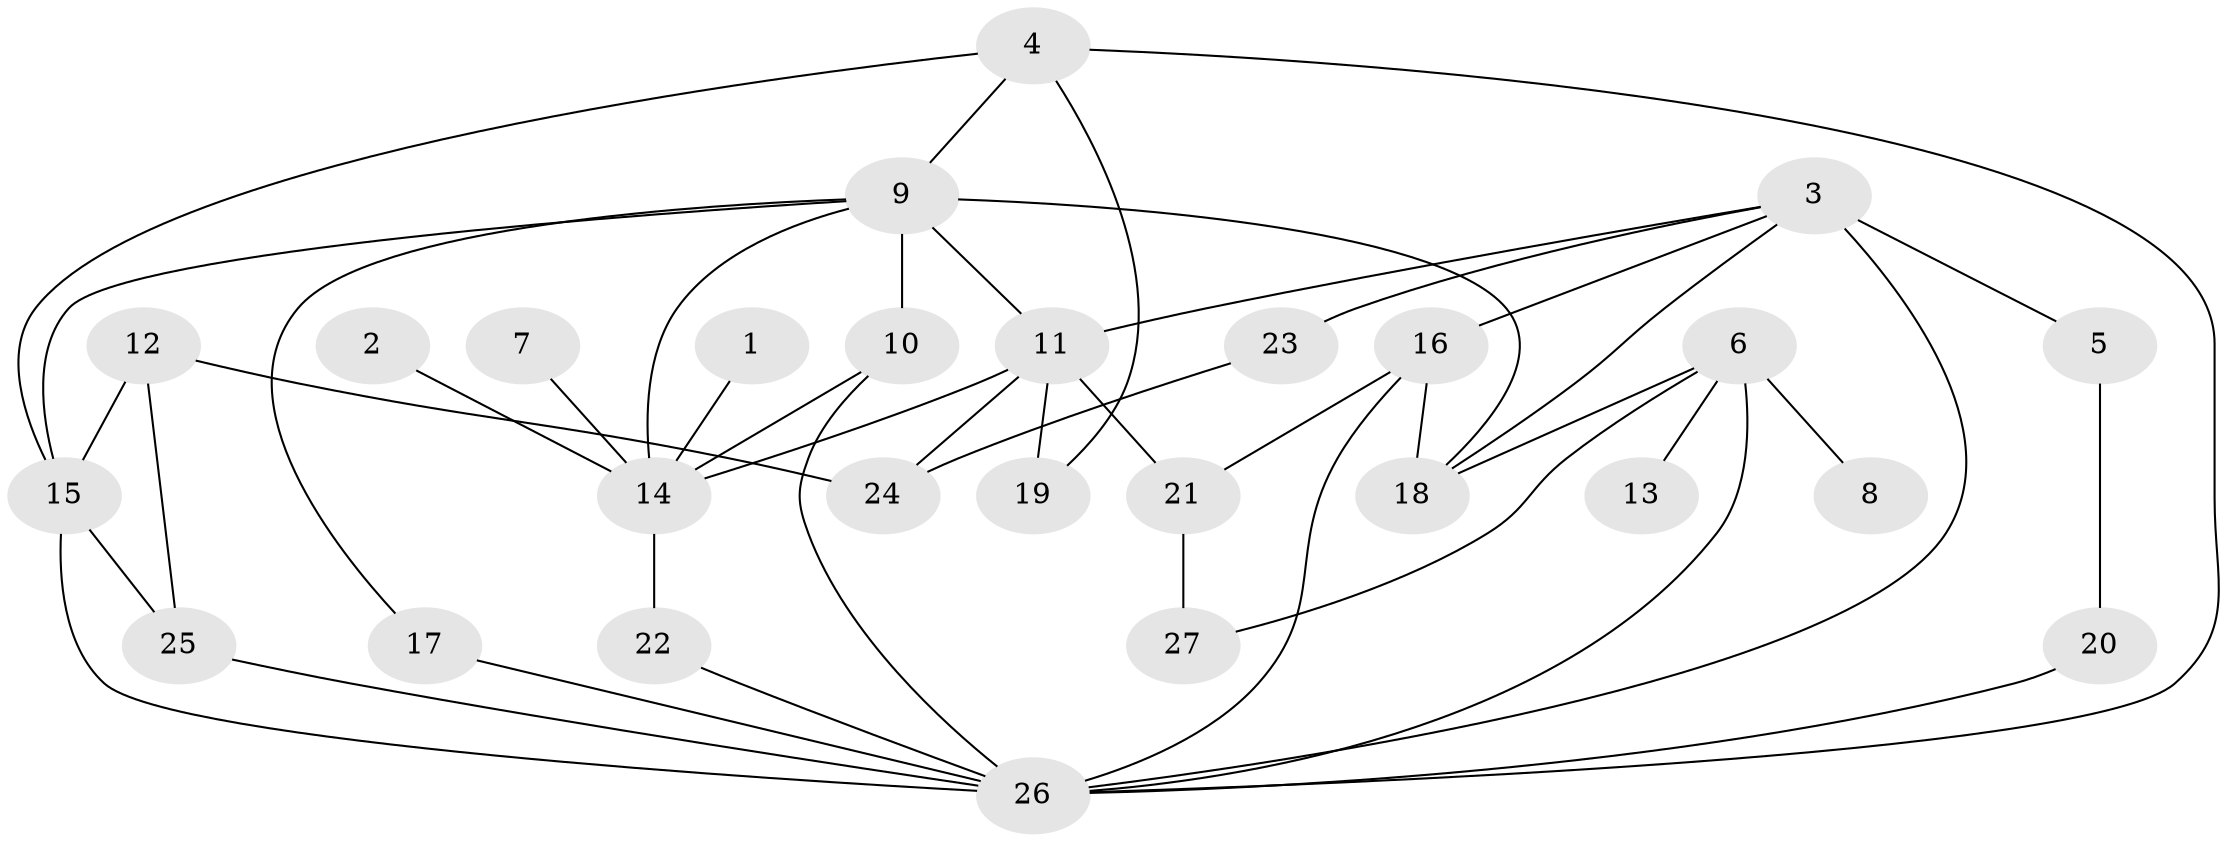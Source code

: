 // original degree distribution, {13: 0.015151515151515152, 7: 0.015151515151515152, 8: 0.030303030303030304, 6: 0.06060606060606061, 10: 0.015151515151515152, 4: 0.09090909090909091, 2: 0.25757575757575757, 3: 0.16666666666666666, 1: 0.3484848484848485}
// Generated by graph-tools (version 1.1) at 2025/36/03/04/25 23:36:58]
// undirected, 27 vertices, 46 edges
graph export_dot {
  node [color=gray90,style=filled];
  1;
  2;
  3;
  4;
  5;
  6;
  7;
  8;
  9;
  10;
  11;
  12;
  13;
  14;
  15;
  16;
  17;
  18;
  19;
  20;
  21;
  22;
  23;
  24;
  25;
  26;
  27;
  1 -- 14 [weight=1.0];
  2 -- 14 [weight=1.0];
  3 -- 5 [weight=2.0];
  3 -- 11 [weight=1.0];
  3 -- 16 [weight=1.0];
  3 -- 18 [weight=1.0];
  3 -- 23 [weight=1.0];
  3 -- 26 [weight=2.0];
  4 -- 9 [weight=1.0];
  4 -- 15 [weight=1.0];
  4 -- 19 [weight=1.0];
  4 -- 26 [weight=1.0];
  5 -- 20 [weight=1.0];
  6 -- 8 [weight=1.0];
  6 -- 13 [weight=1.0];
  6 -- 18 [weight=1.0];
  6 -- 26 [weight=1.0];
  6 -- 27 [weight=1.0];
  7 -- 14 [weight=1.0];
  9 -- 10 [weight=2.0];
  9 -- 11 [weight=1.0];
  9 -- 14 [weight=2.0];
  9 -- 15 [weight=1.0];
  9 -- 17 [weight=1.0];
  9 -- 18 [weight=1.0];
  10 -- 14 [weight=2.0];
  10 -- 26 [weight=1.0];
  11 -- 14 [weight=1.0];
  11 -- 19 [weight=1.0];
  11 -- 21 [weight=1.0];
  11 -- 24 [weight=1.0];
  12 -- 15 [weight=2.0];
  12 -- 24 [weight=1.0];
  12 -- 25 [weight=1.0];
  14 -- 22 [weight=1.0];
  15 -- 25 [weight=1.0];
  15 -- 26 [weight=2.0];
  16 -- 18 [weight=1.0];
  16 -- 21 [weight=1.0];
  16 -- 26 [weight=1.0];
  17 -- 26 [weight=1.0];
  20 -- 26 [weight=1.0];
  21 -- 27 [weight=1.0];
  22 -- 26 [weight=1.0];
  23 -- 24 [weight=1.0];
  25 -- 26 [weight=1.0];
}
